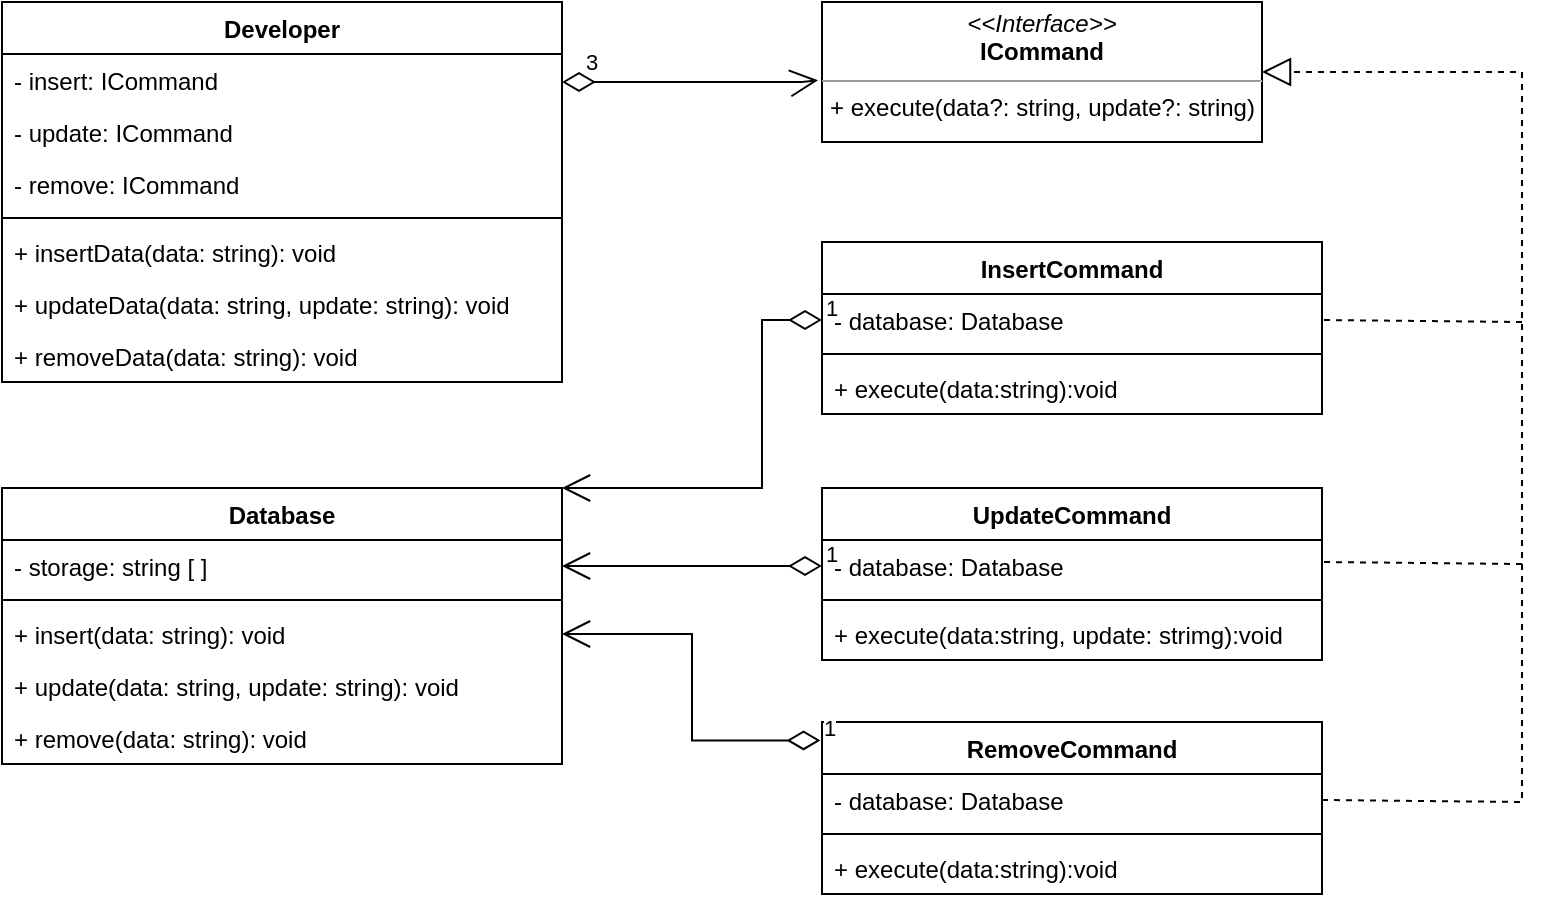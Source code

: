 <mxfile>
    <diagram name="Page-1" id="Mc0gX32QP7m6tFfLGlkD">
        <mxGraphModel dx="1150" dy="533" grid="1" gridSize="10" guides="1" tooltips="1" connect="1" arrows="1" fold="1" page="1" pageScale="1" pageWidth="700" pageHeight="1000" math="0" shadow="0">
            <root>
                <mxCell id="0"/>
                <mxCell id="1" parent="0"/>
                <mxCell id="AVD2DgZy0pYyYMZF2b6G-1" value="Developer" style="swimlane;fontStyle=1;align=center;verticalAlign=top;childLayout=stackLayout;horizontal=1;startSize=26;horizontalStack=0;resizeParent=1;resizeParentMax=0;resizeLast=0;collapsible=1;marginBottom=0;" parent="1" vertex="1">
                    <mxGeometry x="80" y="40" width="280" height="190" as="geometry"/>
                </mxCell>
                <mxCell id="AVD2DgZy0pYyYMZF2b6G-2" value="- insert: ICommand" style="text;strokeColor=none;fillColor=none;align=left;verticalAlign=top;spacingLeft=4;spacingRight=4;overflow=hidden;rotatable=0;points=[[0,0.5],[1,0.5]];portConstraint=eastwest;" parent="AVD2DgZy0pYyYMZF2b6G-1" vertex="1">
                    <mxGeometry y="26" width="280" height="26" as="geometry"/>
                </mxCell>
                <mxCell id="AVD2DgZy0pYyYMZF2b6G-5" value="- update: ICommand" style="text;strokeColor=none;fillColor=none;align=left;verticalAlign=top;spacingLeft=4;spacingRight=4;overflow=hidden;rotatable=0;points=[[0,0.5],[1,0.5]];portConstraint=eastwest;" parent="AVD2DgZy0pYyYMZF2b6G-1" vertex="1">
                    <mxGeometry y="52" width="280" height="26" as="geometry"/>
                </mxCell>
                <mxCell id="AVD2DgZy0pYyYMZF2b6G-6" value="- remove: ICommand" style="text;strokeColor=none;fillColor=none;align=left;verticalAlign=top;spacingLeft=4;spacingRight=4;overflow=hidden;rotatable=0;points=[[0,0.5],[1,0.5]];portConstraint=eastwest;" parent="AVD2DgZy0pYyYMZF2b6G-1" vertex="1">
                    <mxGeometry y="78" width="280" height="26" as="geometry"/>
                </mxCell>
                <mxCell id="AVD2DgZy0pYyYMZF2b6G-3" value="" style="line;strokeWidth=1;fillColor=none;align=left;verticalAlign=middle;spacingTop=-1;spacingLeft=3;spacingRight=3;rotatable=0;labelPosition=right;points=[];portConstraint=eastwest;strokeColor=inherit;" parent="AVD2DgZy0pYyYMZF2b6G-1" vertex="1">
                    <mxGeometry y="104" width="280" height="8" as="geometry"/>
                </mxCell>
                <mxCell id="AVD2DgZy0pYyYMZF2b6G-7" value="+ insertData(data: string): void" style="text;strokeColor=none;fillColor=none;align=left;verticalAlign=top;spacingLeft=4;spacingRight=4;overflow=hidden;rotatable=0;points=[[0,0.5],[1,0.5]];portConstraint=eastwest;" parent="AVD2DgZy0pYyYMZF2b6G-1" vertex="1">
                    <mxGeometry y="112" width="280" height="26" as="geometry"/>
                </mxCell>
                <mxCell id="AVD2DgZy0pYyYMZF2b6G-8" value="+ updateData(data: string, update: string): void" style="text;strokeColor=none;fillColor=none;align=left;verticalAlign=top;spacingLeft=4;spacingRight=4;overflow=hidden;rotatable=0;points=[[0,0.5],[1,0.5]];portConstraint=eastwest;" parent="AVD2DgZy0pYyYMZF2b6G-1" vertex="1">
                    <mxGeometry y="138" width="280" height="26" as="geometry"/>
                </mxCell>
                <mxCell id="AVD2DgZy0pYyYMZF2b6G-4" value="+ removeData(data: string): void" style="text;strokeColor=none;fillColor=none;align=left;verticalAlign=top;spacingLeft=4;spacingRight=4;overflow=hidden;rotatable=0;points=[[0,0.5],[1,0.5]];portConstraint=eastwest;" parent="AVD2DgZy0pYyYMZF2b6G-1" vertex="1">
                    <mxGeometry y="164" width="280" height="26" as="geometry"/>
                </mxCell>
                <mxCell id="AVD2DgZy0pYyYMZF2b6G-10" value="&lt;p style=&quot;margin:0px;margin-top:4px;text-align:center;&quot;&gt;&lt;i&gt;&amp;lt;&amp;lt;Interface&amp;gt;&amp;gt;&lt;/i&gt;&lt;br&gt;&lt;b&gt;ICommand&lt;/b&gt;&lt;/p&gt;&lt;hr size=&quot;1&quot;&gt;&lt;p style=&quot;margin:0px;margin-left:4px;&quot;&gt;+ execute(data?: string, update?: string)&lt;/p&gt;" style="verticalAlign=top;align=left;overflow=fill;fontSize=12;fontFamily=Helvetica;html=1;" parent="1" vertex="1">
                    <mxGeometry x="490" y="40" width="220" height="70" as="geometry"/>
                </mxCell>
                <mxCell id="AVD2DgZy0pYyYMZF2b6G-12" value="3" style="endArrow=open;html=1;endSize=12;startArrow=diamondThin;startSize=14;startFill=0;edgeStyle=orthogonalEdgeStyle;align=left;verticalAlign=bottom;rounded=0;entryX=-0.009;entryY=0.559;entryDx=0;entryDy=0;entryPerimeter=0;" parent="1" target="AVD2DgZy0pYyYMZF2b6G-10" edge="1">
                    <mxGeometry x="-0.855" y="1" relative="1" as="geometry">
                        <mxPoint x="360" y="80" as="sourcePoint"/>
                        <mxPoint x="480" y="80" as="targetPoint"/>
                        <Array as="points">
                            <mxPoint x="480" y="80"/>
                        </Array>
                        <mxPoint as="offset"/>
                    </mxGeometry>
                </mxCell>
                <mxCell id="AVD2DgZy0pYyYMZF2b6G-13" value="InsertCommand" style="swimlane;fontStyle=1;align=center;verticalAlign=top;childLayout=stackLayout;horizontal=1;startSize=26;horizontalStack=0;resizeParent=1;resizeParentMax=0;resizeLast=0;collapsible=1;marginBottom=0;" parent="1" vertex="1">
                    <mxGeometry x="490" y="160" width="250" height="86" as="geometry"/>
                </mxCell>
                <mxCell id="AVD2DgZy0pYyYMZF2b6G-14" value="- database: Database" style="text;strokeColor=none;fillColor=none;align=left;verticalAlign=top;spacingLeft=4;spacingRight=4;overflow=hidden;rotatable=0;points=[[0,0.5],[1,0.5]];portConstraint=eastwest;" parent="AVD2DgZy0pYyYMZF2b6G-13" vertex="1">
                    <mxGeometry y="26" width="250" height="26" as="geometry"/>
                </mxCell>
                <mxCell id="AVD2DgZy0pYyYMZF2b6G-15" value="" style="line;strokeWidth=1;fillColor=none;align=left;verticalAlign=middle;spacingTop=-1;spacingLeft=3;spacingRight=3;rotatable=0;labelPosition=right;points=[];portConstraint=eastwest;strokeColor=inherit;" parent="AVD2DgZy0pYyYMZF2b6G-13" vertex="1">
                    <mxGeometry y="52" width="250" height="8" as="geometry"/>
                </mxCell>
                <mxCell id="AVD2DgZy0pYyYMZF2b6G-16" value="+ execute(data:string):void" style="text;strokeColor=none;fillColor=none;align=left;verticalAlign=top;spacingLeft=4;spacingRight=4;overflow=hidden;rotatable=0;points=[[0,0.5],[1,0.5]];portConstraint=eastwest;" parent="AVD2DgZy0pYyYMZF2b6G-13" vertex="1">
                    <mxGeometry y="60" width="250" height="26" as="geometry"/>
                </mxCell>
                <mxCell id="AVD2DgZy0pYyYMZF2b6G-17" value="UpdateCommand" style="swimlane;fontStyle=1;align=center;verticalAlign=top;childLayout=stackLayout;horizontal=1;startSize=26;horizontalStack=0;resizeParent=1;resizeParentMax=0;resizeLast=0;collapsible=1;marginBottom=0;" parent="1" vertex="1">
                    <mxGeometry x="490" y="283" width="250" height="86" as="geometry"/>
                </mxCell>
                <mxCell id="AVD2DgZy0pYyYMZF2b6G-25" value="- database: Database" style="text;strokeColor=none;fillColor=none;align=left;verticalAlign=top;spacingLeft=4;spacingRight=4;overflow=hidden;rotatable=0;points=[[0,0.5],[1,0.5]];portConstraint=eastwest;" parent="AVD2DgZy0pYyYMZF2b6G-17" vertex="1">
                    <mxGeometry y="26" width="250" height="26" as="geometry"/>
                </mxCell>
                <mxCell id="AVD2DgZy0pYyYMZF2b6G-19" value="" style="line;strokeWidth=1;fillColor=none;align=left;verticalAlign=middle;spacingTop=-1;spacingLeft=3;spacingRight=3;rotatable=0;labelPosition=right;points=[];portConstraint=eastwest;strokeColor=inherit;" parent="AVD2DgZy0pYyYMZF2b6G-17" vertex="1">
                    <mxGeometry y="52" width="250" height="8" as="geometry"/>
                </mxCell>
                <mxCell id="AVD2DgZy0pYyYMZF2b6G-20" value="+ execute(data:string, update: strimg):void" style="text;strokeColor=none;fillColor=none;align=left;verticalAlign=top;spacingLeft=4;spacingRight=4;overflow=hidden;rotatable=0;points=[[0,0.5],[1,0.5]];portConstraint=eastwest;" parent="AVD2DgZy0pYyYMZF2b6G-17" vertex="1">
                    <mxGeometry y="60" width="250" height="26" as="geometry"/>
                </mxCell>
                <mxCell id="AVD2DgZy0pYyYMZF2b6G-21" value="RemoveCommand" style="swimlane;fontStyle=1;align=center;verticalAlign=top;childLayout=stackLayout;horizontal=1;startSize=26;horizontalStack=0;resizeParent=1;resizeParentMax=0;resizeLast=0;collapsible=1;marginBottom=0;" parent="1" vertex="1">
                    <mxGeometry x="490" y="400" width="250" height="86" as="geometry"/>
                </mxCell>
                <mxCell id="AVD2DgZy0pYyYMZF2b6G-22" value="- database: Database" style="text;strokeColor=none;fillColor=none;align=left;verticalAlign=top;spacingLeft=4;spacingRight=4;overflow=hidden;rotatable=0;points=[[0,0.5],[1,0.5]];portConstraint=eastwest;" parent="AVD2DgZy0pYyYMZF2b6G-21" vertex="1">
                    <mxGeometry y="26" width="250" height="26" as="geometry"/>
                </mxCell>
                <mxCell id="AVD2DgZy0pYyYMZF2b6G-23" value="" style="line;strokeWidth=1;fillColor=none;align=left;verticalAlign=middle;spacingTop=-1;spacingLeft=3;spacingRight=3;rotatable=0;labelPosition=right;points=[];portConstraint=eastwest;strokeColor=inherit;" parent="AVD2DgZy0pYyYMZF2b6G-21" vertex="1">
                    <mxGeometry y="52" width="250" height="8" as="geometry"/>
                </mxCell>
                <mxCell id="AVD2DgZy0pYyYMZF2b6G-24" value="+ execute(data:string):void" style="text;strokeColor=none;fillColor=none;align=left;verticalAlign=top;spacingLeft=4;spacingRight=4;overflow=hidden;rotatable=0;points=[[0,0.5],[1,0.5]];portConstraint=eastwest;" parent="AVD2DgZy0pYyYMZF2b6G-21" vertex="1">
                    <mxGeometry y="60" width="250" height="26" as="geometry"/>
                </mxCell>
                <mxCell id="AVD2DgZy0pYyYMZF2b6G-26" value="Database" style="swimlane;fontStyle=1;align=center;verticalAlign=top;childLayout=stackLayout;horizontal=1;startSize=26;horizontalStack=0;resizeParent=1;resizeParentMax=0;resizeLast=0;collapsible=1;marginBottom=0;" parent="1" vertex="1">
                    <mxGeometry x="80" y="283" width="280" height="138" as="geometry"/>
                </mxCell>
                <mxCell id="AVD2DgZy0pYyYMZF2b6G-27" value="- storage: string [ ]" style="text;strokeColor=none;fillColor=none;align=left;verticalAlign=top;spacingLeft=4;spacingRight=4;overflow=hidden;rotatable=0;points=[[0,0.5],[1,0.5]];portConstraint=eastwest;" parent="AVD2DgZy0pYyYMZF2b6G-26" vertex="1">
                    <mxGeometry y="26" width="280" height="26" as="geometry"/>
                </mxCell>
                <mxCell id="AVD2DgZy0pYyYMZF2b6G-28" value="" style="line;strokeWidth=1;fillColor=none;align=left;verticalAlign=middle;spacingTop=-1;spacingLeft=3;spacingRight=3;rotatable=0;labelPosition=right;points=[];portConstraint=eastwest;strokeColor=inherit;" parent="AVD2DgZy0pYyYMZF2b6G-26" vertex="1">
                    <mxGeometry y="52" width="280" height="8" as="geometry"/>
                </mxCell>
                <mxCell id="AVD2DgZy0pYyYMZF2b6G-29" value="+ insert(data: string): void" style="text;strokeColor=none;fillColor=none;align=left;verticalAlign=top;spacingLeft=4;spacingRight=4;overflow=hidden;rotatable=0;points=[[0,0.5],[1,0.5]];portConstraint=eastwest;" parent="AVD2DgZy0pYyYMZF2b6G-26" vertex="1">
                    <mxGeometry y="60" width="280" height="26" as="geometry"/>
                </mxCell>
                <mxCell id="AVD2DgZy0pYyYMZF2b6G-38" value="+ update(data: string, update: string): void" style="text;strokeColor=none;fillColor=none;align=left;verticalAlign=top;spacingLeft=4;spacingRight=4;overflow=hidden;rotatable=0;points=[[0,0.5],[1,0.5]];portConstraint=eastwest;" parent="AVD2DgZy0pYyYMZF2b6G-26" vertex="1">
                    <mxGeometry y="86" width="280" height="26" as="geometry"/>
                </mxCell>
                <mxCell id="AVD2DgZy0pYyYMZF2b6G-39" value="+ remove(data: string): void" style="text;strokeColor=none;fillColor=none;align=left;verticalAlign=top;spacingLeft=4;spacingRight=4;overflow=hidden;rotatable=0;points=[[0,0.5],[1,0.5]];portConstraint=eastwest;" parent="AVD2DgZy0pYyYMZF2b6G-26" vertex="1">
                    <mxGeometry y="112" width="280" height="26" as="geometry"/>
                </mxCell>
                <mxCell id="AVD2DgZy0pYyYMZF2b6G-30" value="" style="endArrow=block;dashed=1;endFill=0;endSize=12;html=1;rounded=0;entryX=1;entryY=0.5;entryDx=0;entryDy=0;exitX=1;exitY=0.5;exitDx=0;exitDy=0;" parent="1" source="AVD2DgZy0pYyYMZF2b6G-22" target="AVD2DgZy0pYyYMZF2b6G-10" edge="1">
                    <mxGeometry width="160" relative="1" as="geometry">
                        <mxPoint x="350" y="280" as="sourcePoint"/>
                        <mxPoint x="510" y="280" as="targetPoint"/>
                        <Array as="points">
                            <mxPoint x="840" y="440"/>
                            <mxPoint x="840" y="75"/>
                        </Array>
                    </mxGeometry>
                </mxCell>
                <mxCell id="AVD2DgZy0pYyYMZF2b6G-32" value="" style="endArrow=none;dashed=1;html=1;rounded=0;entryX=1;entryY=0.5;entryDx=0;entryDy=0;" parent="1" target="AVD2DgZy0pYyYMZF2b6G-14" edge="1">
                    <mxGeometry width="50" height="50" relative="1" as="geometry">
                        <mxPoint x="840" y="200" as="sourcePoint"/>
                        <mxPoint x="450" y="260" as="targetPoint"/>
                    </mxGeometry>
                </mxCell>
                <mxCell id="AVD2DgZy0pYyYMZF2b6G-33" value="" style="endArrow=none;dashed=1;html=1;rounded=0;entryX=1;entryY=0.5;entryDx=0;entryDy=0;" parent="1" edge="1">
                    <mxGeometry width="50" height="50" relative="1" as="geometry">
                        <mxPoint x="840" y="321" as="sourcePoint"/>
                        <mxPoint x="740" y="320" as="targetPoint"/>
                    </mxGeometry>
                </mxCell>
                <mxCell id="AVD2DgZy0pYyYMZF2b6G-34" value="1" style="endArrow=open;html=1;endSize=12;startArrow=diamondThin;startSize=14;startFill=0;edgeStyle=orthogonalEdgeStyle;align=left;verticalAlign=bottom;rounded=0;exitX=0;exitY=0.5;exitDx=0;exitDy=0;entryX=1;entryY=0;entryDx=0;entryDy=0;" parent="1" source="AVD2DgZy0pYyYMZF2b6G-14" target="AVD2DgZy0pYyYMZF2b6G-26" edge="1">
                    <mxGeometry x="-1" y="3" relative="1" as="geometry">
                        <mxPoint x="350" y="330" as="sourcePoint"/>
                        <mxPoint x="390" y="300" as="targetPoint"/>
                        <Array as="points">
                            <mxPoint x="460" y="199"/>
                            <mxPoint x="460" y="283"/>
                        </Array>
                    </mxGeometry>
                </mxCell>
                <mxCell id="AVD2DgZy0pYyYMZF2b6G-36" value="1" style="endArrow=open;html=1;endSize=12;startArrow=diamondThin;startSize=14;startFill=0;edgeStyle=orthogonalEdgeStyle;align=left;verticalAlign=bottom;rounded=0;exitX=0;exitY=0.5;exitDx=0;exitDy=0;entryX=1;entryY=0.5;entryDx=0;entryDy=0;" parent="1" source="AVD2DgZy0pYyYMZF2b6G-25" target="AVD2DgZy0pYyYMZF2b6G-27" edge="1">
                    <mxGeometry x="-1" y="3" relative="1" as="geometry">
                        <mxPoint x="350" y="280" as="sourcePoint"/>
                        <mxPoint x="510" y="280" as="targetPoint"/>
                    </mxGeometry>
                </mxCell>
                <mxCell id="AVD2DgZy0pYyYMZF2b6G-37" value="1" style="endArrow=open;html=1;endSize=12;startArrow=diamondThin;startSize=14;startFill=0;edgeStyle=orthogonalEdgeStyle;align=left;verticalAlign=bottom;rounded=0;exitX=-0.003;exitY=0.107;exitDx=0;exitDy=0;exitPerimeter=0;entryX=1;entryY=0.5;entryDx=0;entryDy=0;" parent="1" source="AVD2DgZy0pYyYMZF2b6G-21" target="AVD2DgZy0pYyYMZF2b6G-29" edge="1">
                    <mxGeometry x="-1" y="3" relative="1" as="geometry">
                        <mxPoint x="350" y="280" as="sourcePoint"/>
                        <mxPoint x="510" y="280" as="targetPoint"/>
                    </mxGeometry>
                </mxCell>
            </root>
        </mxGraphModel>
    </diagram>
</mxfile>